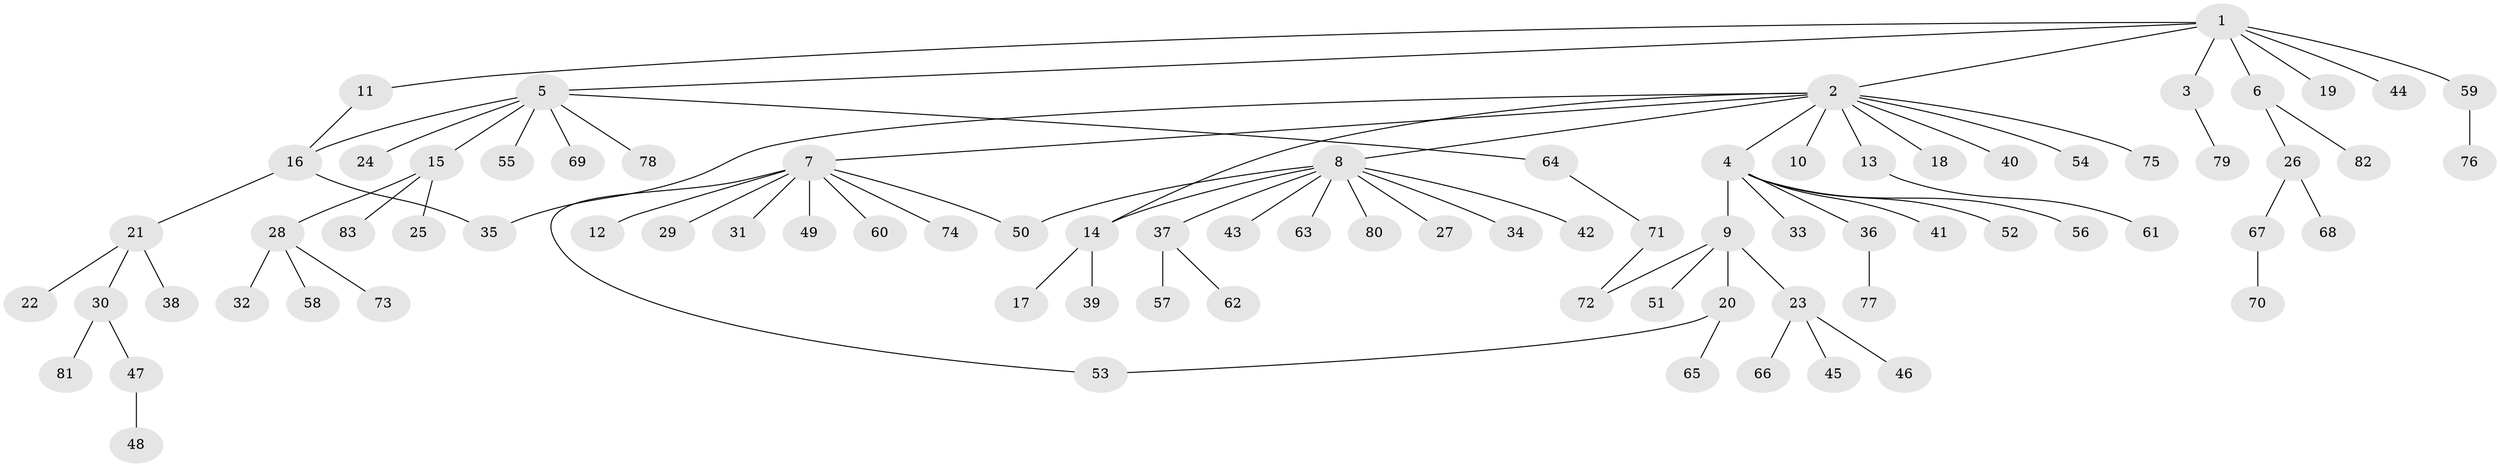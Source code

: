 // Generated by graph-tools (version 1.1) at 2025/11/02/27/25 16:11:12]
// undirected, 83 vertices, 88 edges
graph export_dot {
graph [start="1"]
  node [color=gray90,style=filled];
  1;
  2;
  3;
  4;
  5;
  6;
  7;
  8;
  9;
  10;
  11;
  12;
  13;
  14;
  15;
  16;
  17;
  18;
  19;
  20;
  21;
  22;
  23;
  24;
  25;
  26;
  27;
  28;
  29;
  30;
  31;
  32;
  33;
  34;
  35;
  36;
  37;
  38;
  39;
  40;
  41;
  42;
  43;
  44;
  45;
  46;
  47;
  48;
  49;
  50;
  51;
  52;
  53;
  54;
  55;
  56;
  57;
  58;
  59;
  60;
  61;
  62;
  63;
  64;
  65;
  66;
  67;
  68;
  69;
  70;
  71;
  72;
  73;
  74;
  75;
  76;
  77;
  78;
  79;
  80;
  81;
  82;
  83;
  1 -- 2;
  1 -- 3;
  1 -- 5;
  1 -- 6;
  1 -- 11;
  1 -- 19;
  1 -- 44;
  1 -- 59;
  2 -- 4;
  2 -- 7;
  2 -- 8;
  2 -- 10;
  2 -- 13;
  2 -- 14;
  2 -- 18;
  2 -- 35;
  2 -- 40;
  2 -- 54;
  2 -- 75;
  3 -- 79;
  4 -- 9;
  4 -- 33;
  4 -- 36;
  4 -- 41;
  4 -- 52;
  4 -- 56;
  5 -- 15;
  5 -- 16;
  5 -- 24;
  5 -- 55;
  5 -- 64;
  5 -- 69;
  5 -- 78;
  6 -- 26;
  6 -- 82;
  7 -- 12;
  7 -- 29;
  7 -- 31;
  7 -- 49;
  7 -- 50;
  7 -- 53;
  7 -- 60;
  7 -- 74;
  8 -- 14;
  8 -- 27;
  8 -- 34;
  8 -- 37;
  8 -- 42;
  8 -- 43;
  8 -- 50;
  8 -- 63;
  8 -- 80;
  9 -- 20;
  9 -- 23;
  9 -- 51;
  9 -- 72;
  11 -- 16;
  13 -- 61;
  14 -- 17;
  14 -- 39;
  15 -- 25;
  15 -- 28;
  15 -- 83;
  16 -- 21;
  16 -- 35;
  20 -- 53;
  20 -- 65;
  21 -- 22;
  21 -- 30;
  21 -- 38;
  23 -- 45;
  23 -- 46;
  23 -- 66;
  26 -- 67;
  26 -- 68;
  28 -- 32;
  28 -- 58;
  28 -- 73;
  30 -- 47;
  30 -- 81;
  36 -- 77;
  37 -- 57;
  37 -- 62;
  47 -- 48;
  59 -- 76;
  64 -- 71;
  67 -- 70;
  71 -- 72;
}
